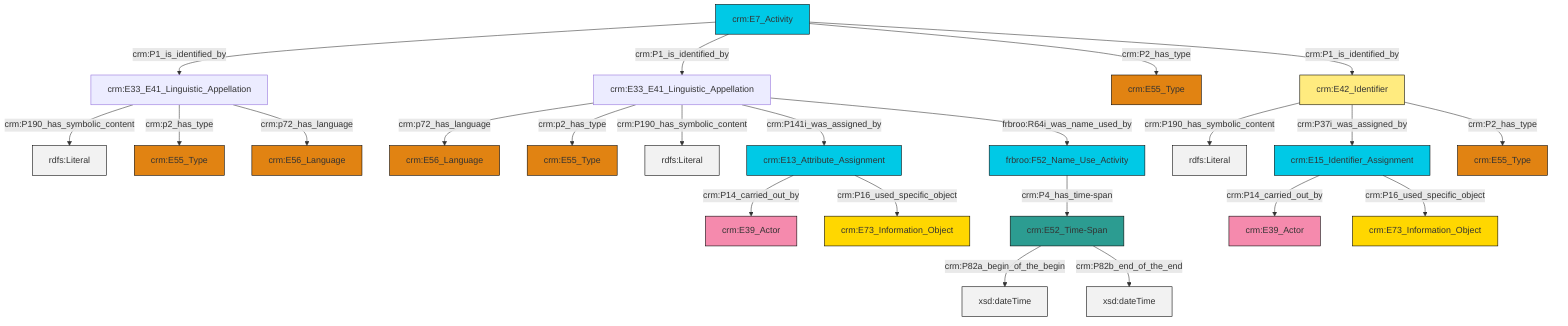graph TD
classDef Literal fill:#f2f2f2,stroke:#000000;
classDef CRM_Entity fill:#FFFFFF,stroke:#000000;
classDef Temporal_Entity fill:#00C9E6, stroke:#000000;
classDef Type fill:#E18312, stroke:#000000;
classDef Time-Span fill:#2C9C91, stroke:#000000;
classDef Appellation fill:#FFEB7F, stroke:#000000;
classDef Place fill:#008836, stroke:#000000;
classDef Persistent_Item fill:#B266B2, stroke:#000000;
classDef Conceptual_Object fill:#FFD700, stroke:#000000;
classDef Physical_Thing fill:#D2B48C, stroke:#000000;
classDef Actor fill:#f58aad, stroke:#000000;
classDef PC_Classes fill:#4ce600, stroke:#000000;
classDef Multi fill:#cccccc,stroke:#000000;

2["crm:E13_Attribute_Assignment"]:::Temporal_Entity -->|crm:P14_carried_out_by| 3["crm:E39_Actor"]:::Actor
4["crm:E7_Activity"]:::Temporal_Entity -->|crm:P1_is_identified_by| 5["crm:E33_E41_Linguistic_Appellation"]:::Default
8["crm:E15_Identifier_Assignment"]:::Temporal_Entity -->|crm:P14_carried_out_by| 9["crm:E39_Actor"]:::Actor
14["crm:E33_E41_Linguistic_Appellation"]:::Default -->|crm:p72_has_language| 10["crm:E56_Language"]:::Type
2["crm:E13_Attribute_Assignment"]:::Temporal_Entity -->|crm:P16_used_specific_object| 16["crm:E73_Information_Object"]:::Conceptual_Object
5["crm:E33_E41_Linguistic_Appellation"]:::Default -->|crm:P190_has_symbolic_content| 18[rdfs:Literal]:::Literal
4["crm:E7_Activity"]:::Temporal_Entity -->|crm:P1_is_identified_by| 14["crm:E33_E41_Linguistic_Appellation"]:::Default
14["crm:E33_E41_Linguistic_Appellation"]:::Default -->|crm:p2_has_type| 21["crm:E55_Type"]:::Type
0["frbroo:F52_Name_Use_Activity"]:::Temporal_Entity -->|crm:P4_has_time-span| 22["crm:E52_Time-Span"]:::Time-Span
8["crm:E15_Identifier_Assignment"]:::Temporal_Entity -->|crm:P16_used_specific_object| 23["crm:E73_Information_Object"]:::Conceptual_Object
5["crm:E33_E41_Linguistic_Appellation"]:::Default -->|crm:p2_has_type| 6["crm:E55_Type"]:::Type
14["crm:E33_E41_Linguistic_Appellation"]:::Default -->|crm:P190_has_symbolic_content| 25[rdfs:Literal]:::Literal
5["crm:E33_E41_Linguistic_Appellation"]:::Default -->|crm:p72_has_language| 30["crm:E56_Language"]:::Type
12["crm:E42_Identifier"]:::Appellation -->|crm:P190_has_symbolic_content| 32[rdfs:Literal]:::Literal
12["crm:E42_Identifier"]:::Appellation -->|crm:P37i_was_assigned_by| 8["crm:E15_Identifier_Assignment"]:::Temporal_Entity
4["crm:E7_Activity"]:::Temporal_Entity -->|crm:P2_has_type| 19["crm:E55_Type"]:::Type
12["crm:E42_Identifier"]:::Appellation -->|crm:P2_has_type| 28["crm:E55_Type"]:::Type
22["crm:E52_Time-Span"]:::Time-Span -->|crm:P82a_begin_of_the_begin| 38[xsd:dateTime]:::Literal
22["crm:E52_Time-Span"]:::Time-Span -->|crm:P82b_end_of_the_end| 39[xsd:dateTime]:::Literal
14["crm:E33_E41_Linguistic_Appellation"]:::Default -->|crm:P141i_was_assigned_by| 2["crm:E13_Attribute_Assignment"]:::Temporal_Entity
4["crm:E7_Activity"]:::Temporal_Entity -->|crm:P1_is_identified_by| 12["crm:E42_Identifier"]:::Appellation
14["crm:E33_E41_Linguistic_Appellation"]:::Default -->|frbroo:R64i_was_name_used_by| 0["frbroo:F52_Name_Use_Activity"]:::Temporal_Entity